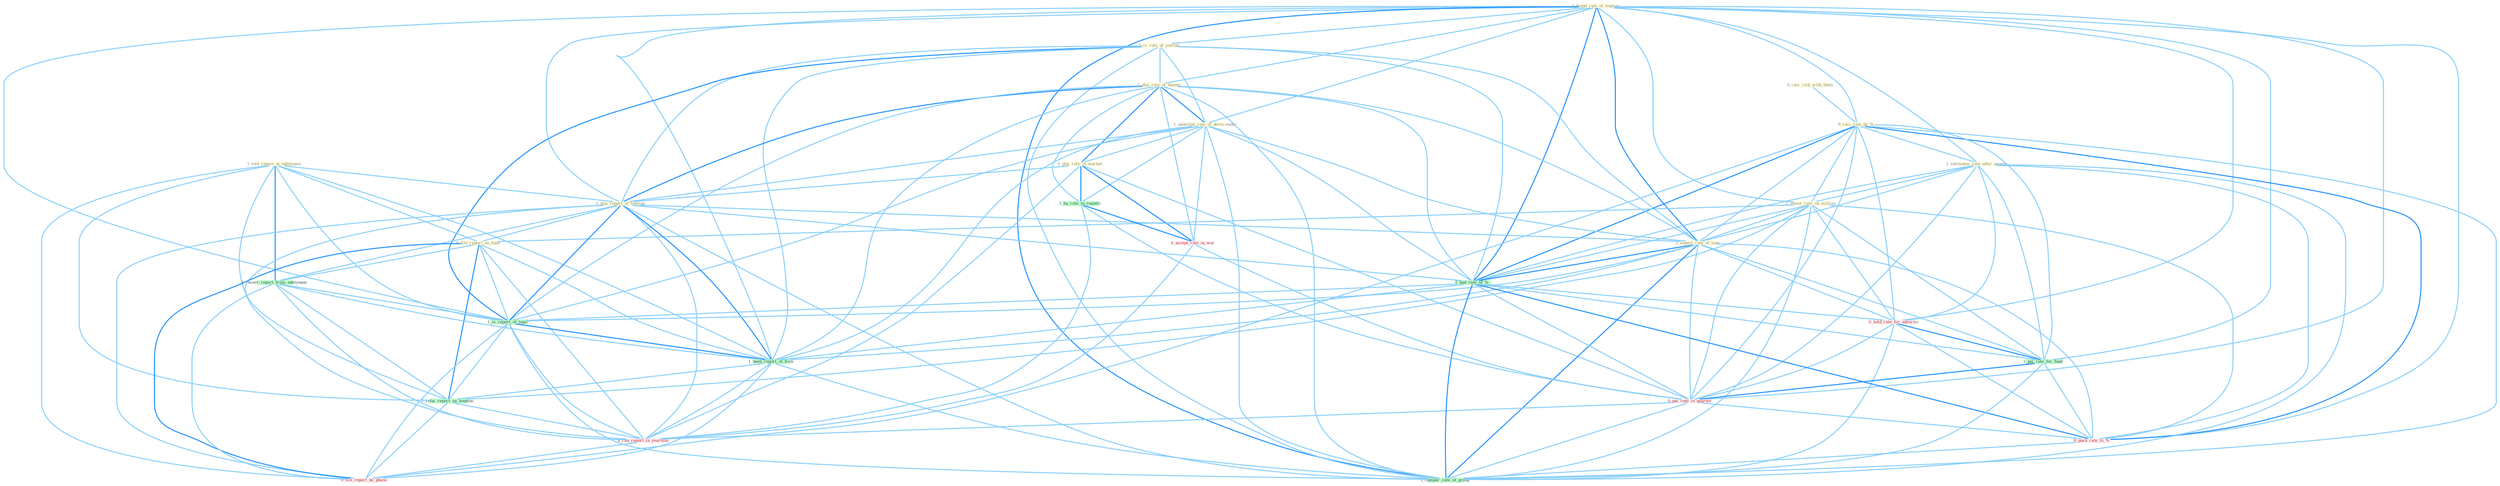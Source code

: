 Graph G{ 
    node
    [shape=polygon,style=filled,width=.5,height=.06,color="#BDFCC9",fixedsize=true,fontsize=4,
    fontcolor="#2f4f4f"];
    {node
    [color="#ffffe0", fontcolor="#8b7d6b"] "1_found_rate_of_improv " "1_is_rule_of_journal " "0_rais_risk_with_them " "0_rais_rate_by_% " "1_plai_role_of_dummi " "1_entitynam_rate_after_expens " "1_lower_rate_on_million " "1_undertak_role_of_decis-make " "1_told_report_at_entitynam " "0_plai_role_in_market " "1_plai_report_of_tension " "1_expect_rate_of_loan " "0_file_report_on_time "}
{node [color="#fff0f5", fontcolor="#b22222"] "0_hold_rate_for_advertis " "0_accept_role_in_wai " "0_pai_rate_in_quarter " "0_ran_report_in_yearnum " "0_push_rate_to_% " "0_file_report_by_phone "}
edge [color="#B0E2FF"];

	"1_found_rate_of_improv " -- "1_is_rule_of_journal " [w="1", color="#87cefa" ];
	"1_found_rate_of_improv " -- "0_rais_rate_by_% " [w="1", color="#87cefa" ];
	"1_found_rate_of_improv " -- "1_plai_role_of_dummi " [w="1", color="#87cefa" ];
	"1_found_rate_of_improv " -- "1_entitynam_rate_after_expens " [w="1", color="#87cefa" ];
	"1_found_rate_of_improv " -- "1_lower_rate_on_million " [w="1", color="#87cefa" ];
	"1_found_rate_of_improv " -- "1_undertak_role_of_decis-make " [w="1", color="#87cefa" ];
	"1_found_rate_of_improv " -- "1_plai_report_of_tension " [w="1", color="#87cefa" ];
	"1_found_rate_of_improv " -- "1_expect_rate_of_loan " [w="2", color="#1e90ff" , len=0.8];
	"1_found_rate_of_improv " -- "1_had_rate_of_% " [w="2", color="#1e90ff" , len=0.8];
	"1_found_rate_of_improv " -- "1_is_report_of_topic " [w="1", color="#87cefa" ];
	"1_found_rate_of_improv " -- "0_hold_rate_for_advertis " [w="1", color="#87cefa" ];
	"1_found_rate_of_improv " -- "1_been_report_of_firm " [w="1", color="#87cefa" ];
	"1_found_rate_of_improv " -- "1_pai_rate_for_fund " [w="1", color="#87cefa" ];
	"1_found_rate_of_improv " -- "0_pai_rate_in_quarter " [w="1", color="#87cefa" ];
	"1_found_rate_of_improv " -- "0_push_rate_to_% " [w="1", color="#87cefa" ];
	"1_found_rate_of_improv " -- "1_compar_rate_of_group " [w="2", color="#1e90ff" , len=0.8];
	"1_is_rule_of_journal " -- "1_plai_role_of_dummi " [w="1", color="#87cefa" ];
	"1_is_rule_of_journal " -- "1_undertak_role_of_decis-make " [w="1", color="#87cefa" ];
	"1_is_rule_of_journal " -- "1_plai_report_of_tension " [w="1", color="#87cefa" ];
	"1_is_rule_of_journal " -- "1_expect_rate_of_loan " [w="1", color="#87cefa" ];
	"1_is_rule_of_journal " -- "1_had_rate_of_% " [w="1", color="#87cefa" ];
	"1_is_rule_of_journal " -- "1_is_report_of_topic " [w="2", color="#1e90ff" , len=0.8];
	"1_is_rule_of_journal " -- "1_been_report_of_firm " [w="1", color="#87cefa" ];
	"1_is_rule_of_journal " -- "1_compar_rate_of_group " [w="1", color="#87cefa" ];
	"0_rais_risk_with_them " -- "0_rais_rate_by_% " [w="1", color="#87cefa" ];
	"0_rais_rate_by_% " -- "1_entitynam_rate_after_expens " [w="1", color="#87cefa" ];
	"0_rais_rate_by_% " -- "1_lower_rate_on_million " [w="1", color="#87cefa" ];
	"0_rais_rate_by_% " -- "1_expect_rate_of_loan " [w="1", color="#87cefa" ];
	"0_rais_rate_by_% " -- "1_had_rate_of_% " [w="2", color="#1e90ff" , len=0.8];
	"0_rais_rate_by_% " -- "0_hold_rate_for_advertis " [w="1", color="#87cefa" ];
	"0_rais_rate_by_% " -- "1_pai_rate_for_fund " [w="1", color="#87cefa" ];
	"0_rais_rate_by_% " -- "0_pai_rate_in_quarter " [w="1", color="#87cefa" ];
	"0_rais_rate_by_% " -- "0_push_rate_to_% " [w="2", color="#1e90ff" , len=0.8];
	"0_rais_rate_by_% " -- "0_file_report_by_phone " [w="1", color="#87cefa" ];
	"0_rais_rate_by_% " -- "1_compar_rate_of_group " [w="1", color="#87cefa" ];
	"1_plai_role_of_dummi " -- "1_undertak_role_of_decis-make " [w="2", color="#1e90ff" , len=0.8];
	"1_plai_role_of_dummi " -- "0_plai_role_in_market " [w="2", color="#1e90ff" , len=0.8];
	"1_plai_role_of_dummi " -- "1_plai_report_of_tension " [w="2", color="#1e90ff" , len=0.8];
	"1_plai_role_of_dummi " -- "1_expect_rate_of_loan " [w="1", color="#87cefa" ];
	"1_plai_role_of_dummi " -- "1_had_rate_of_% " [w="1", color="#87cefa" ];
	"1_plai_role_of_dummi " -- "1_ha_role_in_countri " [w="1", color="#87cefa" ];
	"1_plai_role_of_dummi " -- "1_is_report_of_topic " [w="1", color="#87cefa" ];
	"1_plai_role_of_dummi " -- "0_accept_role_in_wai " [w="1", color="#87cefa" ];
	"1_plai_role_of_dummi " -- "1_been_report_of_firm " [w="1", color="#87cefa" ];
	"1_plai_role_of_dummi " -- "1_compar_rate_of_group " [w="1", color="#87cefa" ];
	"1_entitynam_rate_after_expens " -- "1_lower_rate_on_million " [w="1", color="#87cefa" ];
	"1_entitynam_rate_after_expens " -- "1_expect_rate_of_loan " [w="1", color="#87cefa" ];
	"1_entitynam_rate_after_expens " -- "1_had_rate_of_% " [w="1", color="#87cefa" ];
	"1_entitynam_rate_after_expens " -- "0_hold_rate_for_advertis " [w="1", color="#87cefa" ];
	"1_entitynam_rate_after_expens " -- "1_pai_rate_for_fund " [w="1", color="#87cefa" ];
	"1_entitynam_rate_after_expens " -- "0_pai_rate_in_quarter " [w="1", color="#87cefa" ];
	"1_entitynam_rate_after_expens " -- "0_push_rate_to_% " [w="1", color="#87cefa" ];
	"1_entitynam_rate_after_expens " -- "1_compar_rate_of_group " [w="1", color="#87cefa" ];
	"1_lower_rate_on_million " -- "1_expect_rate_of_loan " [w="1", color="#87cefa" ];
	"1_lower_rate_on_million " -- "0_file_report_on_time " [w="1", color="#87cefa" ];
	"1_lower_rate_on_million " -- "1_had_rate_of_% " [w="1", color="#87cefa" ];
	"1_lower_rate_on_million " -- "0_hold_rate_for_advertis " [w="1", color="#87cefa" ];
	"1_lower_rate_on_million " -- "1_pai_rate_for_fund " [w="1", color="#87cefa" ];
	"1_lower_rate_on_million " -- "0_pai_rate_in_quarter " [w="1", color="#87cefa" ];
	"1_lower_rate_on_million " -- "1_relai_report_on_tendenc " [w="1", color="#87cefa" ];
	"1_lower_rate_on_million " -- "0_push_rate_to_% " [w="1", color="#87cefa" ];
	"1_lower_rate_on_million " -- "1_compar_rate_of_group " [w="1", color="#87cefa" ];
	"1_undertak_role_of_decis-make " -- "0_plai_role_in_market " [w="1", color="#87cefa" ];
	"1_undertak_role_of_decis-make " -- "1_plai_report_of_tension " [w="1", color="#87cefa" ];
	"1_undertak_role_of_decis-make " -- "1_expect_rate_of_loan " [w="1", color="#87cefa" ];
	"1_undertak_role_of_decis-make " -- "1_had_rate_of_% " [w="1", color="#87cefa" ];
	"1_undertak_role_of_decis-make " -- "1_ha_role_in_countri " [w="1", color="#87cefa" ];
	"1_undertak_role_of_decis-make " -- "1_is_report_of_topic " [w="1", color="#87cefa" ];
	"1_undertak_role_of_decis-make " -- "0_accept_role_in_wai " [w="1", color="#87cefa" ];
	"1_undertak_role_of_decis-make " -- "1_been_report_of_firm " [w="1", color="#87cefa" ];
	"1_undertak_role_of_decis-make " -- "1_compar_rate_of_group " [w="1", color="#87cefa" ];
	"1_told_report_at_entitynam " -- "1_plai_report_of_tension " [w="1", color="#87cefa" ];
	"1_told_report_at_entitynam " -- "0_file_report_on_time " [w="1", color="#87cefa" ];
	"1_told_report_at_entitynam " -- "1_receiv_report_from_entitynam " [w="2", color="#1e90ff" , len=0.8];
	"1_told_report_at_entitynam " -- "1_is_report_of_topic " [w="1", color="#87cefa" ];
	"1_told_report_at_entitynam " -- "1_been_report_of_firm " [w="1", color="#87cefa" ];
	"1_told_report_at_entitynam " -- "1_relai_report_on_tendenc " [w="1", color="#87cefa" ];
	"1_told_report_at_entitynam " -- "0_ran_report_in_yearnum " [w="1", color="#87cefa" ];
	"1_told_report_at_entitynam " -- "0_file_report_by_phone " [w="1", color="#87cefa" ];
	"0_plai_role_in_market " -- "1_plai_report_of_tension " [w="1", color="#87cefa" ];
	"0_plai_role_in_market " -- "1_ha_role_in_countri " [w="2", color="#1e90ff" , len=0.8];
	"0_plai_role_in_market " -- "0_accept_role_in_wai " [w="2", color="#1e90ff" , len=0.8];
	"0_plai_role_in_market " -- "0_pai_rate_in_quarter " [w="1", color="#87cefa" ];
	"0_plai_role_in_market " -- "0_ran_report_in_yearnum " [w="1", color="#87cefa" ];
	"1_plai_report_of_tension " -- "1_expect_rate_of_loan " [w="1", color="#87cefa" ];
	"1_plai_report_of_tension " -- "0_file_report_on_time " [w="1", color="#87cefa" ];
	"1_plai_report_of_tension " -- "1_had_rate_of_% " [w="1", color="#87cefa" ];
	"1_plai_report_of_tension " -- "1_receiv_report_from_entitynam " [w="1", color="#87cefa" ];
	"1_plai_report_of_tension " -- "1_is_report_of_topic " [w="2", color="#1e90ff" , len=0.8];
	"1_plai_report_of_tension " -- "1_been_report_of_firm " [w="2", color="#1e90ff" , len=0.8];
	"1_plai_report_of_tension " -- "1_relai_report_on_tendenc " [w="1", color="#87cefa" ];
	"1_plai_report_of_tension " -- "0_ran_report_in_yearnum " [w="1", color="#87cefa" ];
	"1_plai_report_of_tension " -- "0_file_report_by_phone " [w="1", color="#87cefa" ];
	"1_plai_report_of_tension " -- "1_compar_rate_of_group " [w="1", color="#87cefa" ];
	"1_expect_rate_of_loan " -- "1_had_rate_of_% " [w="2", color="#1e90ff" , len=0.8];
	"1_expect_rate_of_loan " -- "1_is_report_of_topic " [w="1", color="#87cefa" ];
	"1_expect_rate_of_loan " -- "0_hold_rate_for_advertis " [w="1", color="#87cefa" ];
	"1_expect_rate_of_loan " -- "1_been_report_of_firm " [w="1", color="#87cefa" ];
	"1_expect_rate_of_loan " -- "1_pai_rate_for_fund " [w="1", color="#87cefa" ];
	"1_expect_rate_of_loan " -- "0_pai_rate_in_quarter " [w="1", color="#87cefa" ];
	"1_expect_rate_of_loan " -- "0_push_rate_to_% " [w="1", color="#87cefa" ];
	"1_expect_rate_of_loan " -- "1_compar_rate_of_group " [w="2", color="#1e90ff" , len=0.8];
	"0_file_report_on_time " -- "1_receiv_report_from_entitynam " [w="1", color="#87cefa" ];
	"0_file_report_on_time " -- "1_is_report_of_topic " [w="1", color="#87cefa" ];
	"0_file_report_on_time " -- "1_been_report_of_firm " [w="1", color="#87cefa" ];
	"0_file_report_on_time " -- "1_relai_report_on_tendenc " [w="2", color="#1e90ff" , len=0.8];
	"0_file_report_on_time " -- "0_ran_report_in_yearnum " [w="1", color="#87cefa" ];
	"0_file_report_on_time " -- "0_file_report_by_phone " [w="2", color="#1e90ff" , len=0.8];
	"1_had_rate_of_% " -- "1_is_report_of_topic " [w="1", color="#87cefa" ];
	"1_had_rate_of_% " -- "0_hold_rate_for_advertis " [w="1", color="#87cefa" ];
	"1_had_rate_of_% " -- "1_been_report_of_firm " [w="1", color="#87cefa" ];
	"1_had_rate_of_% " -- "1_pai_rate_for_fund " [w="1", color="#87cefa" ];
	"1_had_rate_of_% " -- "0_pai_rate_in_quarter " [w="1", color="#87cefa" ];
	"1_had_rate_of_% " -- "0_push_rate_to_% " [w="2", color="#1e90ff" , len=0.8];
	"1_had_rate_of_% " -- "1_compar_rate_of_group " [w="2", color="#1e90ff" , len=0.8];
	"1_ha_role_in_countri " -- "0_accept_role_in_wai " [w="2", color="#1e90ff" , len=0.8];
	"1_ha_role_in_countri " -- "0_pai_rate_in_quarter " [w="1", color="#87cefa" ];
	"1_ha_role_in_countri " -- "0_ran_report_in_yearnum " [w="1", color="#87cefa" ];
	"1_receiv_report_from_entitynam " -- "1_is_report_of_topic " [w="1", color="#87cefa" ];
	"1_receiv_report_from_entitynam " -- "1_been_report_of_firm " [w="1", color="#87cefa" ];
	"1_receiv_report_from_entitynam " -- "1_relai_report_on_tendenc " [w="1", color="#87cefa" ];
	"1_receiv_report_from_entitynam " -- "0_ran_report_in_yearnum " [w="1", color="#87cefa" ];
	"1_receiv_report_from_entitynam " -- "0_file_report_by_phone " [w="1", color="#87cefa" ];
	"1_is_report_of_topic " -- "1_been_report_of_firm " [w="2", color="#1e90ff" , len=0.8];
	"1_is_report_of_topic " -- "1_relai_report_on_tendenc " [w="1", color="#87cefa" ];
	"1_is_report_of_topic " -- "0_ran_report_in_yearnum " [w="1", color="#87cefa" ];
	"1_is_report_of_topic " -- "0_file_report_by_phone " [w="1", color="#87cefa" ];
	"1_is_report_of_topic " -- "1_compar_rate_of_group " [w="1", color="#87cefa" ];
	"0_hold_rate_for_advertis " -- "1_pai_rate_for_fund " [w="2", color="#1e90ff" , len=0.8];
	"0_hold_rate_for_advertis " -- "0_pai_rate_in_quarter " [w="1", color="#87cefa" ];
	"0_hold_rate_for_advertis " -- "0_push_rate_to_% " [w="1", color="#87cefa" ];
	"0_hold_rate_for_advertis " -- "1_compar_rate_of_group " [w="1", color="#87cefa" ];
	"0_accept_role_in_wai " -- "0_pai_rate_in_quarter " [w="1", color="#87cefa" ];
	"0_accept_role_in_wai " -- "0_ran_report_in_yearnum " [w="1", color="#87cefa" ];
	"1_been_report_of_firm " -- "1_relai_report_on_tendenc " [w="1", color="#87cefa" ];
	"1_been_report_of_firm " -- "0_ran_report_in_yearnum " [w="1", color="#87cefa" ];
	"1_been_report_of_firm " -- "0_file_report_by_phone " [w="1", color="#87cefa" ];
	"1_been_report_of_firm " -- "1_compar_rate_of_group " [w="1", color="#87cefa" ];
	"1_pai_rate_for_fund " -- "0_pai_rate_in_quarter " [w="2", color="#1e90ff" , len=0.8];
	"1_pai_rate_for_fund " -- "0_push_rate_to_% " [w="1", color="#87cefa" ];
	"1_pai_rate_for_fund " -- "1_compar_rate_of_group " [w="1", color="#87cefa" ];
	"0_pai_rate_in_quarter " -- "0_ran_report_in_yearnum " [w="1", color="#87cefa" ];
	"0_pai_rate_in_quarter " -- "0_push_rate_to_% " [w="1", color="#87cefa" ];
	"0_pai_rate_in_quarter " -- "1_compar_rate_of_group " [w="1", color="#87cefa" ];
	"1_relai_report_on_tendenc " -- "0_ran_report_in_yearnum " [w="1", color="#87cefa" ];
	"1_relai_report_on_tendenc " -- "0_file_report_by_phone " [w="1", color="#87cefa" ];
	"0_ran_report_in_yearnum " -- "0_file_report_by_phone " [w="1", color="#87cefa" ];
	"0_push_rate_to_% " -- "1_compar_rate_of_group " [w="1", color="#87cefa" ];
}